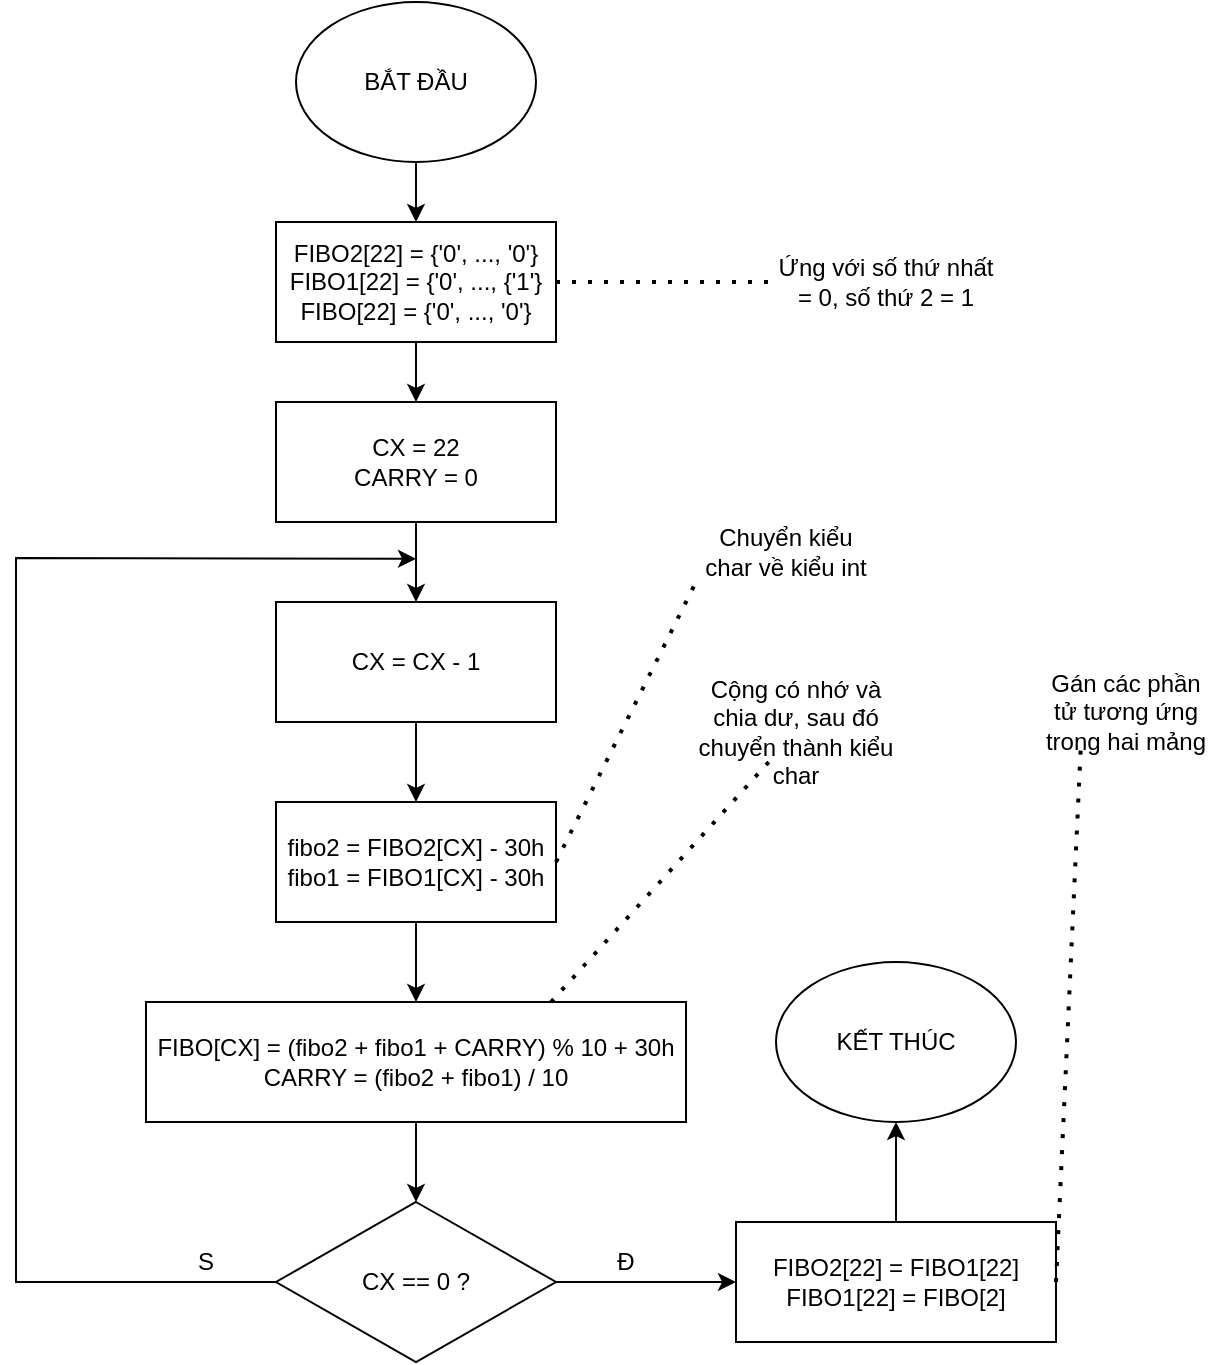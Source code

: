 <mxfile version="21.3.8" type="device">
  <diagram name="Page-1" id="vmiBj-H5-NR03Qyo1k30">
    <mxGraphModel dx="1613" dy="676" grid="1" gridSize="10" guides="1" tooltips="1" connect="1" arrows="1" fold="1" page="1" pageScale="1" pageWidth="850" pageHeight="1100" math="0" shadow="0">
      <root>
        <mxCell id="0" />
        <mxCell id="1" parent="0" />
        <mxCell id="zMroYj8vIBsiFWkHlfIG-9" value="" style="edgeStyle=orthogonalEdgeStyle;rounded=0;orthogonalLoop=1;jettySize=auto;html=1;" edge="1" parent="1" source="zMroYj8vIBsiFWkHlfIG-1" target="zMroYj8vIBsiFWkHlfIG-2">
          <mxGeometry relative="1" as="geometry" />
        </mxCell>
        <mxCell id="zMroYj8vIBsiFWkHlfIG-1" value="BẮT ĐẦU" style="ellipse;whiteSpace=wrap;html=1;" vertex="1" parent="1">
          <mxGeometry x="340" y="40" width="120" height="80" as="geometry" />
        </mxCell>
        <mxCell id="zMroYj8vIBsiFWkHlfIG-10" value="" style="edgeStyle=orthogonalEdgeStyle;rounded=0;orthogonalLoop=1;jettySize=auto;html=1;" edge="1" parent="1" source="zMroYj8vIBsiFWkHlfIG-2" target="zMroYj8vIBsiFWkHlfIG-4">
          <mxGeometry relative="1" as="geometry" />
        </mxCell>
        <mxCell id="zMroYj8vIBsiFWkHlfIG-2" value="FIBO2[22] = {&#39;0&#39;, ..., &#39;0&#39;}&lt;br&gt;FIBO1[22] = {&#39;0&#39;, ..., {&#39;1&#39;}&lt;br&gt;FIBO[22] = {&#39;0&#39;, ..., &#39;0&#39;}" style="rounded=0;whiteSpace=wrap;html=1;" vertex="1" parent="1">
          <mxGeometry x="330" y="150" width="140" height="60" as="geometry" />
        </mxCell>
        <mxCell id="zMroYj8vIBsiFWkHlfIG-17" value="" style="edgeStyle=orthogonalEdgeStyle;rounded=0;orthogonalLoop=1;jettySize=auto;html=1;" edge="1" parent="1" source="zMroYj8vIBsiFWkHlfIG-3" target="zMroYj8vIBsiFWkHlfIG-16">
          <mxGeometry relative="1" as="geometry" />
        </mxCell>
        <mxCell id="zMroYj8vIBsiFWkHlfIG-3" value="CX == 0 ?" style="rhombus;whiteSpace=wrap;html=1;" vertex="1" parent="1">
          <mxGeometry x="330" y="640" width="140" height="80" as="geometry" />
        </mxCell>
        <mxCell id="zMroYj8vIBsiFWkHlfIG-11" value="" style="edgeStyle=orthogonalEdgeStyle;rounded=0;orthogonalLoop=1;jettySize=auto;html=1;" edge="1" parent="1" source="zMroYj8vIBsiFWkHlfIG-4" target="zMroYj8vIBsiFWkHlfIG-5">
          <mxGeometry relative="1" as="geometry" />
        </mxCell>
        <mxCell id="zMroYj8vIBsiFWkHlfIG-4" value="CX = 22&lt;br&gt;CARRY = 0" style="rounded=0;whiteSpace=wrap;html=1;" vertex="1" parent="1">
          <mxGeometry x="330" y="240" width="140" height="60" as="geometry" />
        </mxCell>
        <mxCell id="zMroYj8vIBsiFWkHlfIG-12" value="" style="edgeStyle=orthogonalEdgeStyle;rounded=0;orthogonalLoop=1;jettySize=auto;html=1;" edge="1" parent="1" source="zMroYj8vIBsiFWkHlfIG-5" target="zMroYj8vIBsiFWkHlfIG-6">
          <mxGeometry relative="1" as="geometry" />
        </mxCell>
        <mxCell id="zMroYj8vIBsiFWkHlfIG-5" value="CX = CX - 1" style="rounded=0;whiteSpace=wrap;html=1;" vertex="1" parent="1">
          <mxGeometry x="330" y="340" width="140" height="60" as="geometry" />
        </mxCell>
        <mxCell id="zMroYj8vIBsiFWkHlfIG-13" value="" style="edgeStyle=orthogonalEdgeStyle;rounded=0;orthogonalLoop=1;jettySize=auto;html=1;" edge="1" parent="1" source="zMroYj8vIBsiFWkHlfIG-6" target="zMroYj8vIBsiFWkHlfIG-7">
          <mxGeometry relative="1" as="geometry" />
        </mxCell>
        <mxCell id="zMroYj8vIBsiFWkHlfIG-6" value="fibo2 = FIBO2[CX] - 30h&lt;br&gt;fibo1 = FIBO1[CX] - 30h" style="rounded=0;whiteSpace=wrap;html=1;" vertex="1" parent="1">
          <mxGeometry x="330" y="440" width="140" height="60" as="geometry" />
        </mxCell>
        <mxCell id="zMroYj8vIBsiFWkHlfIG-14" value="" style="edgeStyle=orthogonalEdgeStyle;rounded=0;orthogonalLoop=1;jettySize=auto;html=1;" edge="1" parent="1" source="zMroYj8vIBsiFWkHlfIG-7" target="zMroYj8vIBsiFWkHlfIG-3">
          <mxGeometry relative="1" as="geometry" />
        </mxCell>
        <mxCell id="zMroYj8vIBsiFWkHlfIG-7" value="FIBO[CX] = (fibo2 + fibo1 + CARRY) % 10 + 30h&lt;br&gt;CARRY = (fibo2 + fibo1) / 10" style="rounded=0;whiteSpace=wrap;html=1;" vertex="1" parent="1">
          <mxGeometry x="265" y="540" width="270" height="60" as="geometry" />
        </mxCell>
        <mxCell id="zMroYj8vIBsiFWkHlfIG-8" value="KẾT THÚC" style="ellipse;whiteSpace=wrap;html=1;" vertex="1" parent="1">
          <mxGeometry x="580" y="520" width="120" height="80" as="geometry" />
        </mxCell>
        <mxCell id="zMroYj8vIBsiFWkHlfIG-15" value="" style="endArrow=classic;html=1;rounded=0;exitX=0;exitY=0.5;exitDx=0;exitDy=0;" edge="1" parent="1" source="zMroYj8vIBsiFWkHlfIG-3">
          <mxGeometry width="50" height="50" relative="1" as="geometry">
            <mxPoint x="400" y="560" as="sourcePoint" />
            <mxPoint x="400" y="318.4" as="targetPoint" />
            <Array as="points">
              <mxPoint x="200" y="680" />
              <mxPoint x="200" y="318" />
            </Array>
          </mxGeometry>
        </mxCell>
        <mxCell id="zMroYj8vIBsiFWkHlfIG-18" value="" style="edgeStyle=orthogonalEdgeStyle;rounded=0;orthogonalLoop=1;jettySize=auto;html=1;" edge="1" parent="1" source="zMroYj8vIBsiFWkHlfIG-16" target="zMroYj8vIBsiFWkHlfIG-8">
          <mxGeometry relative="1" as="geometry" />
        </mxCell>
        <mxCell id="zMroYj8vIBsiFWkHlfIG-16" value="FIBO2[22] = FIBO1[22]&lt;br&gt;FIBO1[22] = FIBO[2]" style="rounded=0;whiteSpace=wrap;html=1;" vertex="1" parent="1">
          <mxGeometry x="560" y="650" width="160" height="60" as="geometry" />
        </mxCell>
        <mxCell id="zMroYj8vIBsiFWkHlfIG-19" value="Chuyển kiểu char về kiểu int" style="text;html=1;strokeColor=none;fillColor=none;align=center;verticalAlign=middle;whiteSpace=wrap;rounded=0;" vertex="1" parent="1">
          <mxGeometry x="540" y="300" width="90" height="30" as="geometry" />
        </mxCell>
        <mxCell id="zMroYj8vIBsiFWkHlfIG-20" value="" style="endArrow=none;dashed=1;html=1;dashPattern=1 3;strokeWidth=2;rounded=0;entryX=0;entryY=1;entryDx=0;entryDy=0;exitX=1;exitY=0.5;exitDx=0;exitDy=0;" edge="1" parent="1" source="zMroYj8vIBsiFWkHlfIG-6" target="zMroYj8vIBsiFWkHlfIG-19">
          <mxGeometry width="50" height="50" relative="1" as="geometry">
            <mxPoint x="400" y="510" as="sourcePoint" />
            <mxPoint x="450" y="460" as="targetPoint" />
          </mxGeometry>
        </mxCell>
        <mxCell id="zMroYj8vIBsiFWkHlfIG-21" value="" style="endArrow=none;dashed=1;html=1;dashPattern=1 3;strokeWidth=2;rounded=0;exitX=0.75;exitY=0;exitDx=0;exitDy=0;" edge="1" parent="1" source="zMroYj8vIBsiFWkHlfIG-7" target="zMroYj8vIBsiFWkHlfIG-22">
          <mxGeometry width="50" height="50" relative="1" as="geometry">
            <mxPoint x="400" y="510" as="sourcePoint" />
            <mxPoint x="600" y="440" as="targetPoint" />
          </mxGeometry>
        </mxCell>
        <mxCell id="zMroYj8vIBsiFWkHlfIG-22" value="Cộng có nhớ và chia dư, sau đó chuyển thành kiểu char" style="text;html=1;strokeColor=none;fillColor=none;align=center;verticalAlign=middle;whiteSpace=wrap;rounded=0;" vertex="1" parent="1">
          <mxGeometry x="535" y="390" width="110" height="30" as="geometry" />
        </mxCell>
        <mxCell id="zMroYj8vIBsiFWkHlfIG-23" value="Gán các phần tử tương ứng trong hai mảng" style="text;html=1;strokeColor=none;fillColor=none;align=center;verticalAlign=middle;whiteSpace=wrap;rounded=0;" vertex="1" parent="1">
          <mxGeometry x="710" y="380" width="90" height="30" as="geometry" />
        </mxCell>
        <mxCell id="zMroYj8vIBsiFWkHlfIG-24" value="" style="endArrow=none;dashed=1;html=1;dashPattern=1 3;strokeWidth=2;rounded=0;entryX=0.25;entryY=1;entryDx=0;entryDy=0;exitX=1;exitY=0.5;exitDx=0;exitDy=0;" edge="1" parent="1" source="zMroYj8vIBsiFWkHlfIG-16" target="zMroYj8vIBsiFWkHlfIG-23">
          <mxGeometry width="50" height="50" relative="1" as="geometry">
            <mxPoint x="400" y="530" as="sourcePoint" />
            <mxPoint x="450" y="480" as="targetPoint" />
          </mxGeometry>
        </mxCell>
        <mxCell id="zMroYj8vIBsiFWkHlfIG-25" value="S" style="text;html=1;strokeColor=none;fillColor=none;align=center;verticalAlign=middle;whiteSpace=wrap;rounded=0;" vertex="1" parent="1">
          <mxGeometry x="265" y="660" width="60" height="20" as="geometry" />
        </mxCell>
        <mxCell id="zMroYj8vIBsiFWkHlfIG-26" value="Đ" style="text;html=1;strokeColor=none;fillColor=none;align=center;verticalAlign=middle;whiteSpace=wrap;rounded=0;" vertex="1" parent="1">
          <mxGeometry x="475" y="660" width="60" height="20" as="geometry" />
        </mxCell>
        <mxCell id="zMroYj8vIBsiFWkHlfIG-27" value="" style="endArrow=none;dashed=1;html=1;dashPattern=1 3;strokeWidth=2;rounded=0;exitX=1;exitY=0.5;exitDx=0;exitDy=0;" edge="1" parent="1" source="zMroYj8vIBsiFWkHlfIG-2" target="zMroYj8vIBsiFWkHlfIG-28">
          <mxGeometry width="50" height="50" relative="1" as="geometry">
            <mxPoint x="520" y="420" as="sourcePoint" />
            <mxPoint x="560" y="180" as="targetPoint" />
          </mxGeometry>
        </mxCell>
        <mxCell id="zMroYj8vIBsiFWkHlfIG-28" value="Ứng với số thứ nhất = 0, số thứ 2 = 1" style="text;html=1;strokeColor=none;fillColor=none;align=center;verticalAlign=middle;whiteSpace=wrap;rounded=0;" vertex="1" parent="1">
          <mxGeometry x="580" y="165" width="110" height="30" as="geometry" />
        </mxCell>
      </root>
    </mxGraphModel>
  </diagram>
</mxfile>
